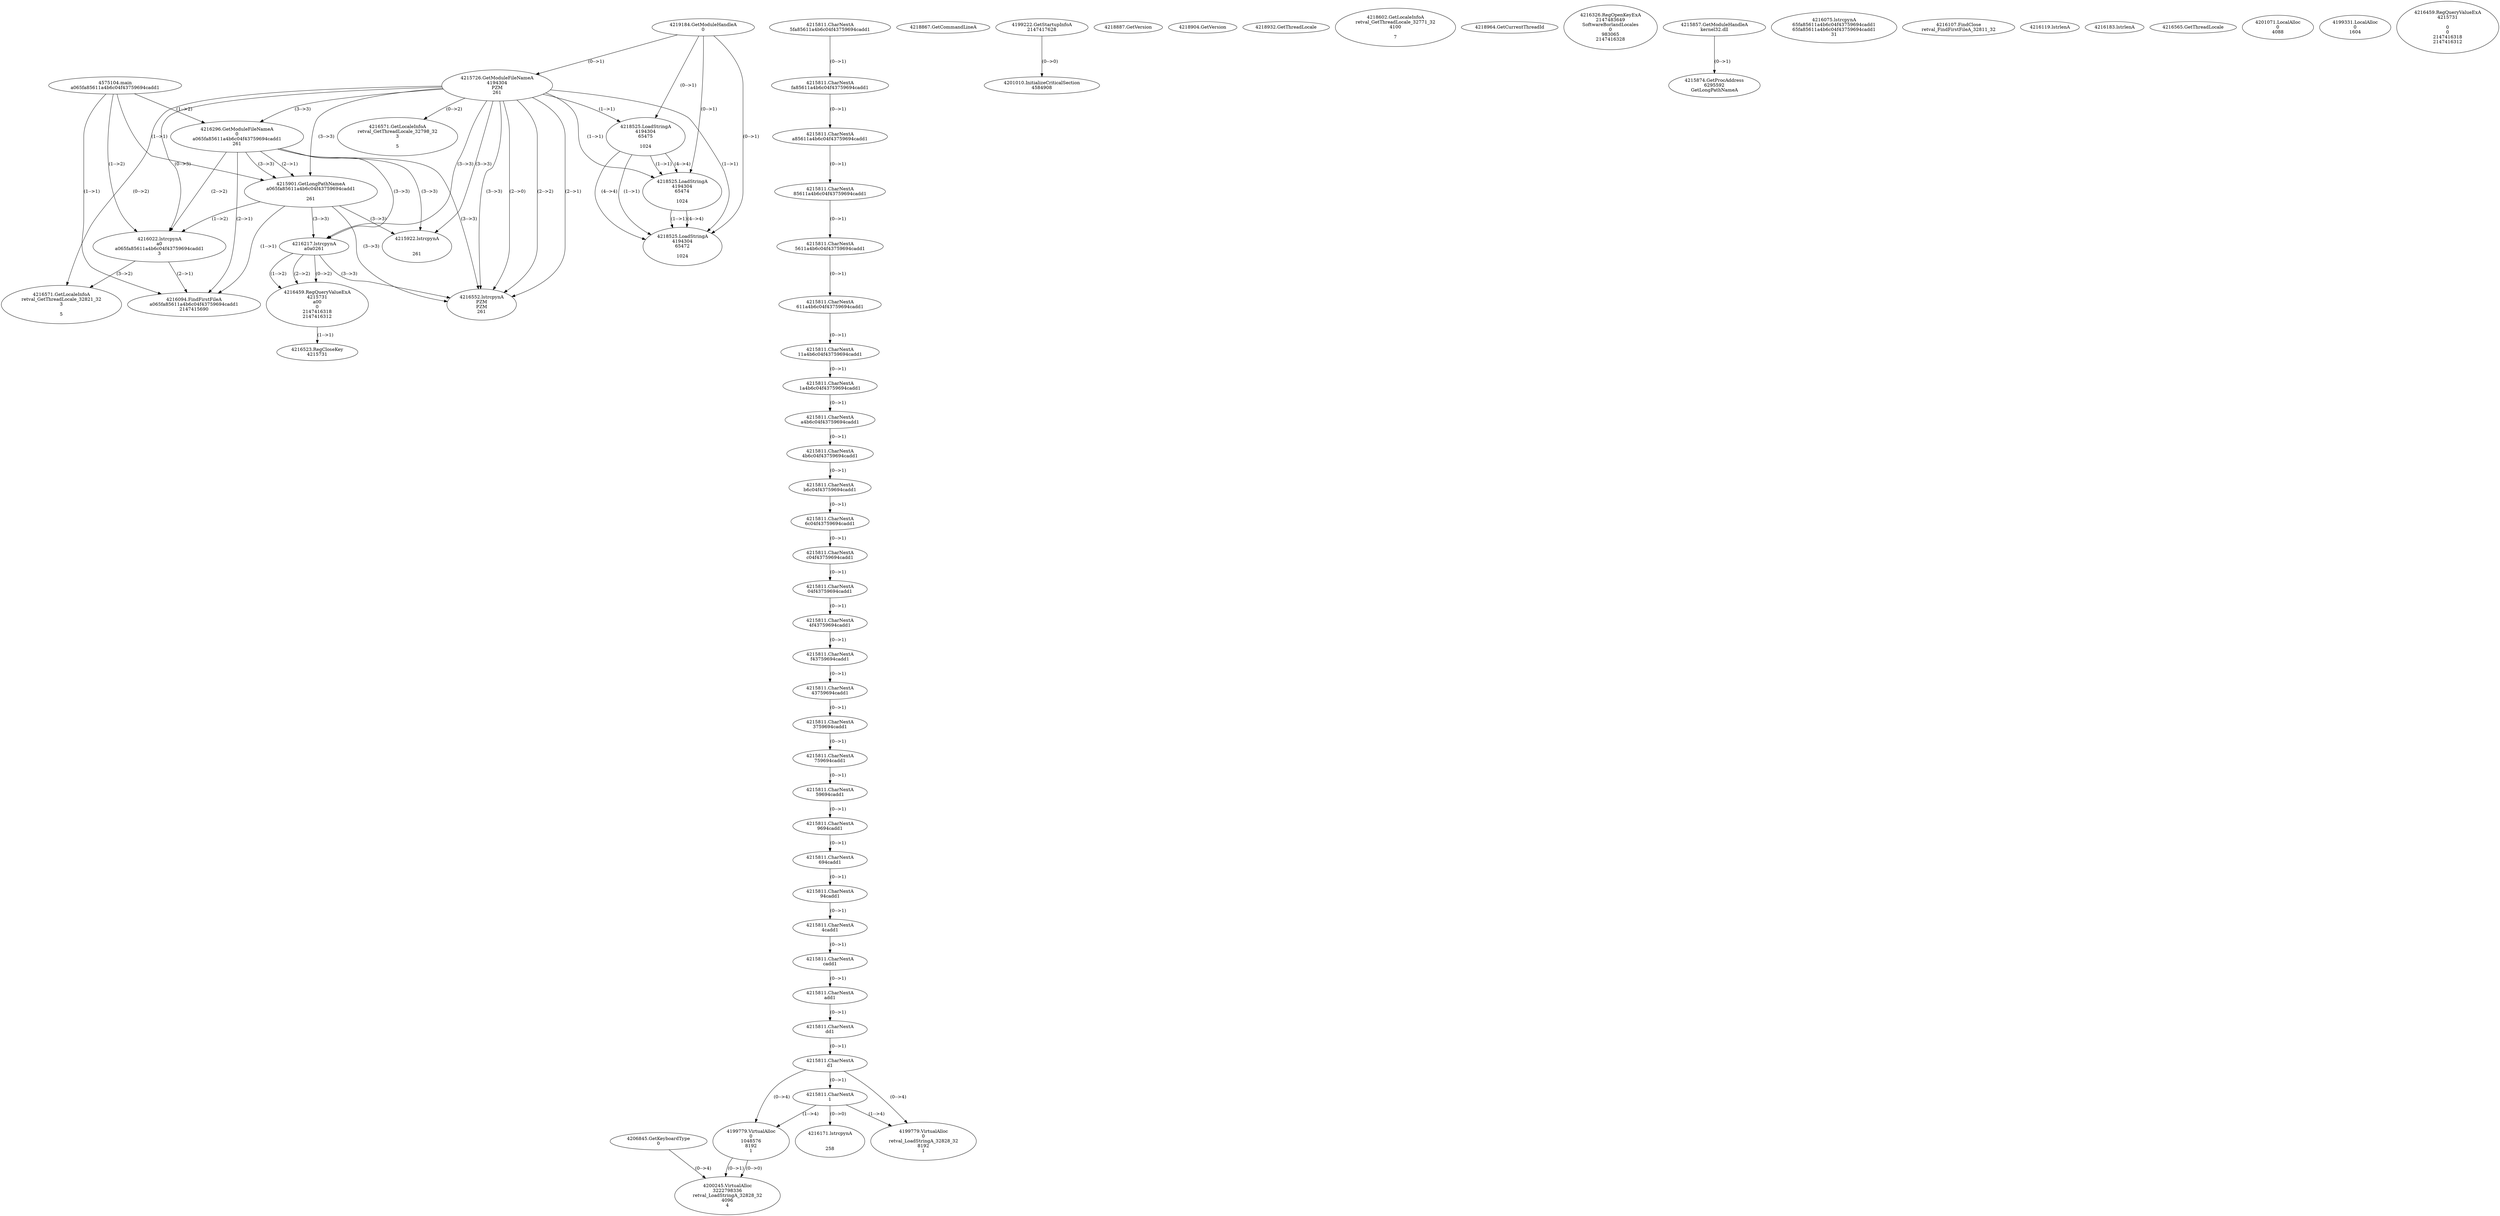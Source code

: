 // Global SCDG with merge call
digraph {
	0 [label="4575104.main
a065fa85611a4b6c04f43759694cadd1"]
	1 [label="4219184.GetModuleHandleA
0"]
	2 [label="4206845.GetKeyboardType
0"]
	3 [label="4218867.GetCommandLineA
"]
	4 [label="4199222.GetStartupInfoA
2147417628"]
	5 [label="4218887.GetVersion
"]
	6 [label="4218904.GetVersion
"]
	7 [label="4218932.GetThreadLocale
"]
	8 [label="4218602.GetLocaleInfoA
retval_GetThreadLocale_32771_32
4100

7"]
	9 [label="4218964.GetCurrentThreadId
"]
	10 [label="4215726.GetModuleFileNameA
4194304
PZM
261"]
	1 -> 10 [label="(0-->1)"]
	11 [label="4216296.GetModuleFileNameA
0
a065fa85611a4b6c04f43759694cadd1
261"]
	0 -> 11 [label="(1-->2)"]
	10 -> 11 [label="(3-->3)"]
	12 [label="4216326.RegOpenKeyExA
2147483649
Software\Borland\Locales
0
983065
2147416328"]
	13 [label="4215857.GetModuleHandleA
kernel32.dll"]
	14 [label="4215874.GetProcAddress
6295592
GetLongPathNameA"]
	13 -> 14 [label="(0-->1)"]
	15 [label="4215901.GetLongPathNameA
a065fa85611a4b6c04f43759694cadd1

261"]
	0 -> 15 [label="(1-->1)"]
	11 -> 15 [label="(2-->1)"]
	10 -> 15 [label="(3-->3)"]
	11 -> 15 [label="(3-->3)"]
	16 [label="4216022.lstrcpynA
a0
a065fa85611a4b6c04f43759694cadd1
3"]
	0 -> 16 [label="(1-->2)"]
	11 -> 16 [label="(2-->2)"]
	15 -> 16 [label="(1-->2)"]
	10 -> 16 [label="(0-->3)"]
	17 [label="4215811.CharNextA
5fa85611a4b6c04f43759694cadd1"]
	18 [label="4215811.CharNextA
fa85611a4b6c04f43759694cadd1"]
	17 -> 18 [label="(0-->1)"]
	19 [label="4215811.CharNextA
a85611a4b6c04f43759694cadd1"]
	18 -> 19 [label="(0-->1)"]
	20 [label="4215811.CharNextA
85611a4b6c04f43759694cadd1"]
	19 -> 20 [label="(0-->1)"]
	21 [label="4215811.CharNextA
5611a4b6c04f43759694cadd1"]
	20 -> 21 [label="(0-->1)"]
	22 [label="4215811.CharNextA
611a4b6c04f43759694cadd1"]
	21 -> 22 [label="(0-->1)"]
	23 [label="4215811.CharNextA
11a4b6c04f43759694cadd1"]
	22 -> 23 [label="(0-->1)"]
	24 [label="4215811.CharNextA
1a4b6c04f43759694cadd1"]
	23 -> 24 [label="(0-->1)"]
	25 [label="4215811.CharNextA
a4b6c04f43759694cadd1"]
	24 -> 25 [label="(0-->1)"]
	26 [label="4215811.CharNextA
4b6c04f43759694cadd1"]
	25 -> 26 [label="(0-->1)"]
	27 [label="4215811.CharNextA
b6c04f43759694cadd1"]
	26 -> 27 [label="(0-->1)"]
	28 [label="4215811.CharNextA
6c04f43759694cadd1"]
	27 -> 28 [label="(0-->1)"]
	29 [label="4215811.CharNextA
c04f43759694cadd1"]
	28 -> 29 [label="(0-->1)"]
	30 [label="4215811.CharNextA
04f43759694cadd1"]
	29 -> 30 [label="(0-->1)"]
	31 [label="4215811.CharNextA
4f43759694cadd1"]
	30 -> 31 [label="(0-->1)"]
	32 [label="4215811.CharNextA
f43759694cadd1"]
	31 -> 32 [label="(0-->1)"]
	33 [label="4215811.CharNextA
43759694cadd1"]
	32 -> 33 [label="(0-->1)"]
	34 [label="4215811.CharNextA
3759694cadd1"]
	33 -> 34 [label="(0-->1)"]
	35 [label="4215811.CharNextA
759694cadd1"]
	34 -> 35 [label="(0-->1)"]
	36 [label="4215811.CharNextA
59694cadd1"]
	35 -> 36 [label="(0-->1)"]
	37 [label="4215811.CharNextA
9694cadd1"]
	36 -> 37 [label="(0-->1)"]
	38 [label="4215811.CharNextA
694cadd1"]
	37 -> 38 [label="(0-->1)"]
	39 [label="4215811.CharNextA
94cadd1"]
	38 -> 39 [label="(0-->1)"]
	40 [label="4215811.CharNextA
4cadd1"]
	39 -> 40 [label="(0-->1)"]
	41 [label="4215811.CharNextA
cadd1"]
	40 -> 41 [label="(0-->1)"]
	42 [label="4215811.CharNextA
add1"]
	41 -> 42 [label="(0-->1)"]
	43 [label="4215811.CharNextA
dd1"]
	42 -> 43 [label="(0-->1)"]
	44 [label="4215811.CharNextA
d1"]
	43 -> 44 [label="(0-->1)"]
	45 [label="4215811.CharNextA
1"]
	44 -> 45 [label="(0-->1)"]
	46 [label="4216075.lstrcpynA
65fa85611a4b6c04f43759694cadd1
65fa85611a4b6c04f43759694cadd1
31"]
	47 [label="4216094.FindFirstFileA
a065fa85611a4b6c04f43759694cadd1
2147415690"]
	0 -> 47 [label="(1-->1)"]
	11 -> 47 [label="(2-->1)"]
	15 -> 47 [label="(1-->1)"]
	16 -> 47 [label="(2-->1)"]
	48 [label="4216107.FindClose
retval_FindFirstFileA_32811_32"]
	49 [label="4216119.lstrlenA
"]
	50 [label="4216171.lstrcpynA


258"]
	45 -> 50 [label="(0-->0)"]
	51 [label="4216183.lstrlenA
"]
	52 [label="4216217.lstrcpynA
a0\
a0\
261"]
	10 -> 52 [label="(3-->3)"]
	11 -> 52 [label="(3-->3)"]
	15 -> 52 [label="(3-->3)"]
	53 [label="4216459.RegQueryValueExA
4215731
a0\
0
0
2147416318
2147416312"]
	52 -> 53 [label="(1-->2)"]
	52 -> 53 [label="(2-->2)"]
	52 -> 53 [label="(0-->2)"]
	54 [label="4216523.RegCloseKey
4215731"]
	53 -> 54 [label="(1-->1)"]
	55 [label="4216552.lstrcpynA
PZM
PZM
261"]
	10 -> 55 [label="(2-->1)"]
	10 -> 55 [label="(2-->2)"]
	10 -> 55 [label="(3-->3)"]
	11 -> 55 [label="(3-->3)"]
	15 -> 55 [label="(3-->3)"]
	52 -> 55 [label="(3-->3)"]
	10 -> 55 [label="(2-->0)"]
	56 [label="4216565.GetThreadLocale
"]
	57 [label="4216571.GetLocaleInfoA
retval_GetThreadLocale_32821_32
3

5"]
	10 -> 57 [label="(0-->2)"]
	16 -> 57 [label="(3-->2)"]
	58 [label="4218525.LoadStringA
4194304
65475

1024"]
	1 -> 58 [label="(0-->1)"]
	10 -> 58 [label="(1-->1)"]
	59 [label="4218525.LoadStringA
4194304
65474

1024"]
	1 -> 59 [label="(0-->1)"]
	10 -> 59 [label="(1-->1)"]
	58 -> 59 [label="(1-->1)"]
	58 -> 59 [label="(4-->4)"]
	60 [label="4218525.LoadStringA
4194304
65472

1024"]
	1 -> 60 [label="(0-->1)"]
	10 -> 60 [label="(1-->1)"]
	58 -> 60 [label="(1-->1)"]
	59 -> 60 [label="(1-->1)"]
	58 -> 60 [label="(4-->4)"]
	59 -> 60 [label="(4-->4)"]
	61 [label="4201010.InitializeCriticalSection
4584908"]
	4 -> 61 [label="(0-->0)"]
	62 [label="4201071.LocalAlloc
0
4088"]
	63 [label="4199779.VirtualAlloc
0
1048576
8192
1"]
	44 -> 63 [label="(0-->4)"]
	45 -> 63 [label="(1-->4)"]
	64 [label="4199331.LocalAlloc
0
1604"]
	65 [label="4200245.VirtualAlloc
3222798336
retval_LoadStringA_32828_32
4096
4"]
	63 -> 65 [label="(0-->1)"]
	2 -> 65 [label="(0-->4)"]
	63 -> 65 [label="(0-->0)"]
	66 [label="4199779.VirtualAlloc
0
retval_LoadStringA_32828_32
8192
1"]
	44 -> 66 [label="(0-->4)"]
	45 -> 66 [label="(1-->4)"]
	67 [label="4215922.lstrcpynA


261"]
	10 -> 67 [label="(3-->3)"]
	11 -> 67 [label="(3-->3)"]
	15 -> 67 [label="(3-->3)"]
	68 [label="4216459.RegQueryValueExA
4215731

0
0
2147416318
2147416312"]
	69 [label="4216571.GetLocaleInfoA
retval_GetThreadLocale_32798_32
3

5"]
	10 -> 69 [label="(0-->2)"]
}

